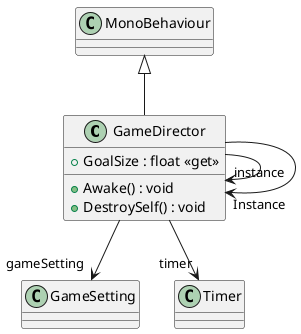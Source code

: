 @startuml
class GameDirector {
    + GoalSize : float <<get>>
    + Awake() : void
    + DestroySelf() : void
}
MonoBehaviour <|-- GameDirector
GameDirector --> "gameSetting" GameSetting
GameDirector --> "timer" Timer
GameDirector --> "instance" GameDirector
GameDirector --> "Instance" GameDirector
@enduml
